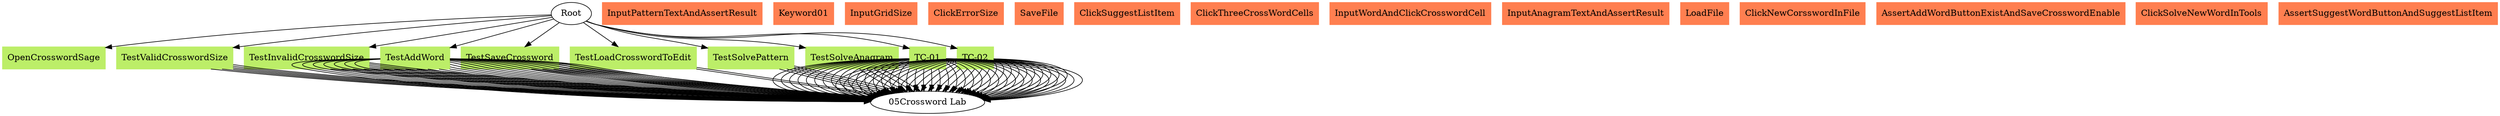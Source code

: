 // TC <-> UK
digraph {
	Root
	InputPatternTextAndAssertResult [color=coral shape=box style=filled]
	Keyword01 [color=coral shape=box style=filled]
	InputGridSize [color=coral shape=box style=filled]
	ClickErrorSize [color=coral shape=box style=filled]
	SaveFile [color=coral shape=box style=filled]
	ClickSuggestListItem [color=coral shape=box style=filled]
	ClickThreeCrossWordCells [color=coral shape=box style=filled]
	InputWordAndClickCrosswordCell [color=coral shape=box style=filled]
	InputAnagramTextAndAssertResult [color=coral shape=box style=filled]
	LoadFile [color=coral shape=box style=filled]
	ClickNewCorsswordInFile [color=coral shape=box style=filled]
	AssertAddWordButtonExistAndSaveCrosswordEnable [color=coral shape=box style=filled]
	ClickSolveNewWordInTools [color=coral shape=box style=filled]
	AssertSuggestWordButtonAndSuggestListItem [color=coral shape=box style=filled]
	OpenCrosswordSage [color=darkolivegreen2 shape=box style=filled]
		Root -> OpenCrosswordSage
	TestValidCrosswordSize [color=darkolivegreen2 shape=box style=filled]
		Root -> TestValidCrosswordSize
		TestValidCrosswordSize -> "05Crossword Lab"
		TestValidCrosswordSize -> "05Crossword Lab"
		TestValidCrosswordSize -> "05Crossword Lab"
		TestValidCrosswordSize -> "05Crossword Lab"
		TestValidCrosswordSize -> "05Crossword Lab"
		TestValidCrosswordSize -> "05Crossword Lab"
	TestInvalidCrosswordSize [color=darkolivegreen2 shape=box style=filled]
		Root -> TestInvalidCrosswordSize
		TestInvalidCrosswordSize -> "05Crossword Lab"
		TestInvalidCrosswordSize -> "05Crossword Lab"
		TestInvalidCrosswordSize -> "05Crossword Lab"
		TestInvalidCrosswordSize -> "05Crossword Lab"
		TestInvalidCrosswordSize -> "05Crossword Lab"
		TestInvalidCrosswordSize -> "05Crossword Lab"
		TestInvalidCrosswordSize -> "05Crossword Lab"
		TestInvalidCrosswordSize -> "05Crossword Lab"
		TestInvalidCrosswordSize -> "05Crossword Lab"
	TestAddWord [color=darkolivegreen2 shape=box style=filled]
		Root -> TestAddWord
		TestAddWord -> "05Crossword Lab"
		TestAddWord -> "05Crossword Lab"
		TestAddWord -> "05Crossword Lab"
		TestAddWord -> "05Crossword Lab"
		TestAddWord -> "05Crossword Lab"
		TestAddWord -> "05Crossword Lab"
		TestAddWord -> "05Crossword Lab"
		TestAddWord -> "05Crossword Lab"
		TestAddWord -> "05Crossword Lab"
		TestAddWord -> "05Crossword Lab"
		TestAddWord -> "05Crossword Lab"
		TestAddWord -> "05Crossword Lab"
		TestAddWord -> "05Crossword Lab"
		TestAddWord -> "05Crossword Lab"
		TestAddWord -> "05Crossword Lab"
		TestAddWord -> "05Crossword Lab"
		TestAddWord -> "05Crossword Lab"
		TestAddWord -> "05Crossword Lab"
		TestAddWord -> "05Crossword Lab"
		TestAddWord -> "05Crossword Lab"
		TestAddWord -> "05Crossword Lab"
		TestAddWord -> "05Crossword Lab"
		TestAddWord -> "05Crossword Lab"
		TestAddWord -> "05Crossword Lab"
		TestAddWord -> "05Crossword Lab"
		TestAddWord -> "05Crossword Lab"
		TestAddWord -> "05Crossword Lab"
		TestAddWord -> "05Crossword Lab"
	TestSaveCrossword [color=darkolivegreen2 shape=box style=filled]
		Root -> TestSaveCrossword
		TestSaveCrossword -> "05Crossword Lab"
		TestSaveCrossword -> "05Crossword Lab"
		TestSaveCrossword -> "05Crossword Lab"
		TestSaveCrossword -> "05Crossword Lab"
		TestSaveCrossword -> "05Crossword Lab"
		TestSaveCrossword -> "05Crossword Lab"
		TestSaveCrossword -> "05Crossword Lab"
	TestLoadCrosswordToEdit [color=darkolivegreen2 shape=box style=filled]
		Root -> TestLoadCrosswordToEdit
		TestLoadCrosswordToEdit -> "05Crossword Lab"
		TestLoadCrosswordToEdit -> "05Crossword Lab"
	TestSolvePattern [color=darkolivegreen2 shape=box style=filled]
		Root -> TestSolvePattern
		TestSolvePattern -> "05Crossword Lab"
		TestSolvePattern -> "05Crossword Lab"
		TestSolvePattern -> "05Crossword Lab"
		TestSolvePattern -> "05Crossword Lab"
		TestSolvePattern -> "05Crossword Lab"
	TestSolveAnagram [color=darkolivegreen2 shape=box style=filled]
		Root -> TestSolveAnagram
		TestSolveAnagram -> "05Crossword Lab"
		TestSolveAnagram -> "05Crossword Lab"
		TestSolveAnagram -> "05Crossword Lab"
		TestSolveAnagram -> "05Crossword Lab"
	"TC-01" [color=darkolivegreen2 shape=box style=filled]
		Root -> "TC-01"
		"TC-01" -> "05Crossword Lab"
		"TC-01" -> "05Crossword Lab"
		"TC-01" -> "05Crossword Lab"
		"TC-01" -> "05Crossword Lab"
		"TC-01" -> "05Crossword Lab"
		"TC-01" -> "05Crossword Lab"
		"TC-01" -> "05Crossword Lab"
		"TC-01" -> "05Crossword Lab"
		"TC-01" -> "05Crossword Lab"
		"TC-01" -> "05Crossword Lab"
		"TC-01" -> "05Crossword Lab"
		"TC-01" -> "05Crossword Lab"
		"TC-01" -> "05Crossword Lab"
		"TC-01" -> "05Crossword Lab"
		"TC-01" -> "05Crossword Lab"
		"TC-01" -> "05Crossword Lab"
		"TC-01" -> "05Crossword Lab"
		"TC-01" -> "05Crossword Lab"
		"TC-01" -> "05Crossword Lab"
		"TC-01" -> "05Crossword Lab"
		"TC-01" -> "05Crossword Lab"
		"TC-01" -> "05Crossword Lab"
		"TC-01" -> "05Crossword Lab"
		"TC-01" -> "05Crossword Lab"
		"TC-01" -> "05Crossword Lab"
		"TC-01" -> "05Crossword Lab"
		"TC-01" -> "05Crossword Lab"
		"TC-01" -> "05Crossword Lab"
		"TC-01" -> "05Crossword Lab"
		"TC-01" -> "05Crossword Lab"
		"TC-01" -> "05Crossword Lab"
		"TC-01" -> "05Crossword Lab"
		"TC-01" -> "05Crossword Lab"
		"TC-01" -> "05Crossword Lab"
		"TC-01" -> "05Crossword Lab"
		"TC-01" -> "05Crossword Lab"
		"TC-01" -> "05Crossword Lab"
		"TC-01" -> "05Crossword Lab"
	"TC-02" [color=darkolivegreen2 shape=box style=filled]
		Root -> "TC-02"
		"TC-02" -> "05Crossword Lab"
		"TC-02" -> "05Crossword Lab"
		"TC-02" -> "05Crossword Lab"
		"TC-02" -> "05Crossword Lab"
		"TC-02" -> "05Crossword Lab"
		"TC-02" -> "05Crossword Lab"
		"TC-02" -> "05Crossword Lab"
		"TC-02" -> "05Crossword Lab"
		"TC-02" -> "05Crossword Lab"
		"TC-02" -> "05Crossword Lab"
		"TC-02" -> "05Crossword Lab"
		"TC-02" -> "05Crossword Lab"
		"TC-02" -> "05Crossword Lab"
		"TC-02" -> "05Crossword Lab"
		"TC-02" -> "05Crossword Lab"
		"TC-02" -> "05Crossword Lab"
		"TC-02" -> "05Crossword Lab"
		"TC-02" -> "05Crossword Lab"
		"TC-02" -> "05Crossword Lab"
		"TC-02" -> "05Crossword Lab"
		"TC-02" -> "05Crossword Lab"
		"TC-02" -> "05Crossword Lab"
		"TC-02" -> "05Crossword Lab"
		"TC-02" -> "05Crossword Lab"
		"TC-02" -> "05Crossword Lab"
		"TC-02" -> "05Crossword Lab"
		"TC-02" -> "05Crossword Lab"
		"TC-02" -> "05Crossword Lab"
}